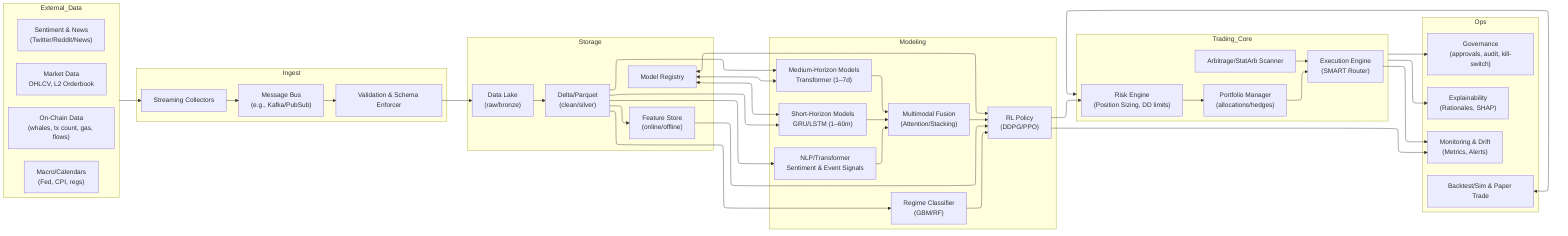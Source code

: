 ---
config:
  layout: elk
---
flowchart LR
 subgraph External_Data["External_Data"]
        Mkt["Market Data<br>OHLCV, L2 Orderbook"]
        OnC["On-Chain Data<br>(whales, tx count, gas, flows)"]
        Sent["Sentiment &amp; News<br>(Twitter/Reddit/News)"]
        Macro["Macro/Calendars<br>(Fed, CPI, regs)"]
  end
 subgraph Ingest["Ingest"]
        S1["Streaming Collectors"]
        Q["Message Bus<br>(e.g., Kafka/PubSub)"]
        V["Validation & Schema Enforcer"]
  end
 subgraph Storage["Storage"]
        DL["Data Lake<br>(raw/bronze)"]
        DS["Delta/Parquet<br>(clean/silver)"]
        FS["Feature Store<br>(online/offline)"]
        MR["Model Registry"]
  end
 subgraph Modeling["Modeling"]
        RT1["Short-Horizon Models<br>GRU/LSTM (1–60m)"]
        RT2["Medium-Horizon Models<br>Transformer (1–7d)"]
        RC["Regime Classifier<br>(GBM/RF)"]
        NLP["NLP/Transformer<br>Sentiment &amp; Event Signals"]
        Fuse["Multimodal Fusion<br>(Attention/Stacking)"]
        RL["RL Policy<br>(DDPG/PPO)"]
  end
 subgraph Trading_Core["Trading_Core"]
        RS["Risk Engine<br>(Position Sizing, DD limits)"]
        PM["Portfolio Manager<br>(allocations/hedges)"]
        ARB["Arbitrage/StatArb Scanner"]
        EXE["Execution Engine<br>(SMART Router)"]
  end
 subgraph Ops["Ops"]
        Mon["Monitoring &amp; Drift<br>(Metrics, Alerts)"]
        BT["Backtest/Sim & Paper Trade"]
        Expl["Explainability<br>(Rationales, SHAP)"]
        Gov["Governance<br>(approvals, audit, kill-switch)"]
  end
    External_Data --> S1
    S1 --> Q
    Q --> V
    V --> DL
    DL --> DS
    DS --> FS & NLP & RT1 & RT2 & RC
    NLP --> Fuse
    RT1 --> Fuse
    RT2 --> Fuse
    RC --> RL
    Fuse --> RL
    RL --> RS & Mon
    RS --> PM
    PM --> EXE
    ARB --> EXE
    EXE --> Mon
    FS --> RL
    MR <--> RL & RT1 & RT2
    BT <--> Trading_Core
    Trading_Core --> Expl & Gov